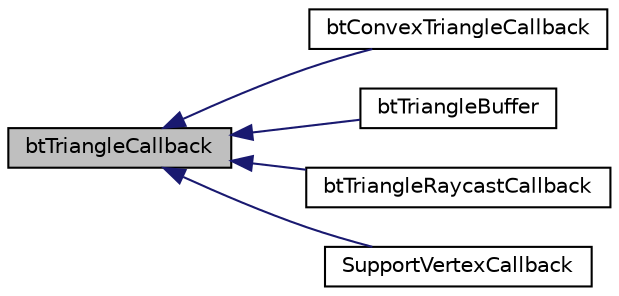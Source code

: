 digraph G
{
  edge [fontname="Helvetica",fontsize="10",labelfontname="Helvetica",labelfontsize="10"];
  node [fontname="Helvetica",fontsize="10",shape=record];
  rankdir="LR";
  Node1 [label="btTriangleCallback",height=0.2,width=0.4,color="black", fillcolor="grey75", style="filled" fontcolor="black"];
  Node1 -> Node2 [dir="back",color="midnightblue",fontsize="10",style="solid",fontname="Helvetica"];
  Node2 [label="btConvexTriangleCallback",height=0.2,width=0.4,color="black", fillcolor="white", style="filled",URL="$classbtConvexTriangleCallback.html",tooltip="For each triangle in the concave mesh that overlaps with the AABB of a convex (m_convexProxy), processTriangle is called."];
  Node1 -> Node3 [dir="back",color="midnightblue",fontsize="10",style="solid",fontname="Helvetica"];
  Node3 [label="btTriangleBuffer",height=0.2,width=0.4,color="black", fillcolor="white", style="filled",URL="$classbtTriangleBuffer.html",tooltip="btTriangleBuffer can be useful to collect and store overlapping triangles between AABB and concave ob..."];
  Node1 -> Node4 [dir="back",color="midnightblue",fontsize="10",style="solid",fontname="Helvetica"];
  Node4 [label="btTriangleRaycastCallback",height=0.2,width=0.4,color="black", fillcolor="white", style="filled",URL="$classbtTriangleRaycastCallback.html"];
  Node1 -> Node5 [dir="back",color="midnightblue",fontsize="10",style="solid",fontname="Helvetica"];
  Node5 [label="SupportVertexCallback",height=0.2,width=0.4,color="black", fillcolor="white", style="filled",URL="$classSupportVertexCallback.html"];
}
